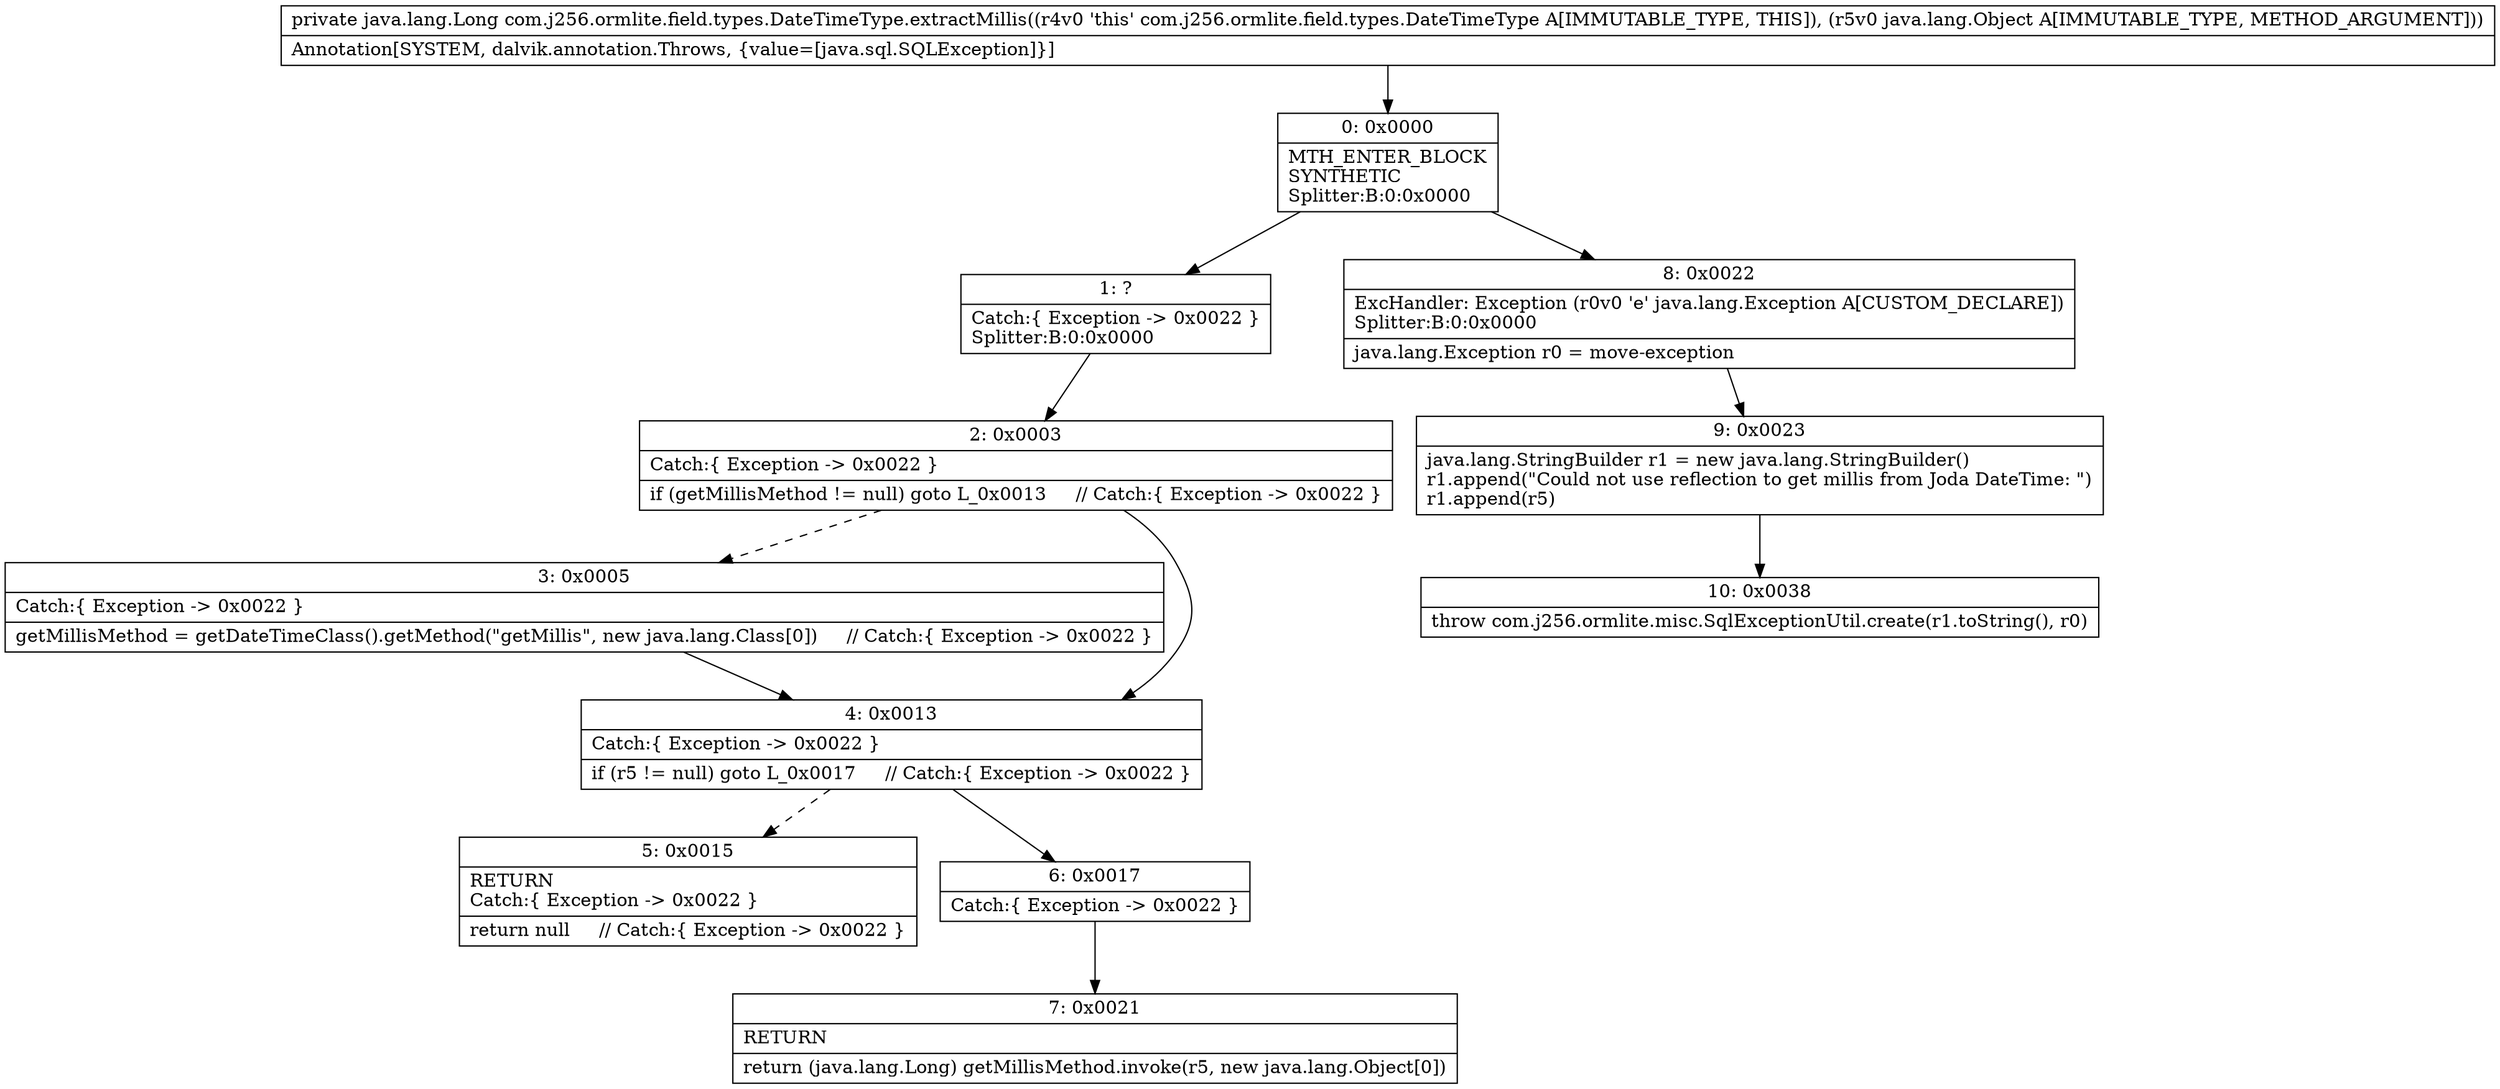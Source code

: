 digraph "CFG forcom.j256.ormlite.field.types.DateTimeType.extractMillis(Ljava\/lang\/Object;)Ljava\/lang\/Long;" {
Node_0 [shape=record,label="{0\:\ 0x0000|MTH_ENTER_BLOCK\lSYNTHETIC\lSplitter:B:0:0x0000\l}"];
Node_1 [shape=record,label="{1\:\ ?|Catch:\{ Exception \-\> 0x0022 \}\lSplitter:B:0:0x0000\l}"];
Node_2 [shape=record,label="{2\:\ 0x0003|Catch:\{ Exception \-\> 0x0022 \}\l|if (getMillisMethod != null) goto L_0x0013     \/\/ Catch:\{ Exception \-\> 0x0022 \}\l}"];
Node_3 [shape=record,label="{3\:\ 0x0005|Catch:\{ Exception \-\> 0x0022 \}\l|getMillisMethod = getDateTimeClass().getMethod(\"getMillis\", new java.lang.Class[0])     \/\/ Catch:\{ Exception \-\> 0x0022 \}\l}"];
Node_4 [shape=record,label="{4\:\ 0x0013|Catch:\{ Exception \-\> 0x0022 \}\l|if (r5 != null) goto L_0x0017     \/\/ Catch:\{ Exception \-\> 0x0022 \}\l}"];
Node_5 [shape=record,label="{5\:\ 0x0015|RETURN\lCatch:\{ Exception \-\> 0x0022 \}\l|return null     \/\/ Catch:\{ Exception \-\> 0x0022 \}\l}"];
Node_6 [shape=record,label="{6\:\ 0x0017|Catch:\{ Exception \-\> 0x0022 \}\l}"];
Node_7 [shape=record,label="{7\:\ 0x0021|RETURN\l|return (java.lang.Long) getMillisMethod.invoke(r5, new java.lang.Object[0])\l}"];
Node_8 [shape=record,label="{8\:\ 0x0022|ExcHandler: Exception (r0v0 'e' java.lang.Exception A[CUSTOM_DECLARE])\lSplitter:B:0:0x0000\l|java.lang.Exception r0 = move\-exception\l}"];
Node_9 [shape=record,label="{9\:\ 0x0023|java.lang.StringBuilder r1 = new java.lang.StringBuilder()\lr1.append(\"Could not use reflection to get millis from Joda DateTime: \")\lr1.append(r5)\l}"];
Node_10 [shape=record,label="{10\:\ 0x0038|throw com.j256.ormlite.misc.SqlExceptionUtil.create(r1.toString(), r0)\l}"];
MethodNode[shape=record,label="{private java.lang.Long com.j256.ormlite.field.types.DateTimeType.extractMillis((r4v0 'this' com.j256.ormlite.field.types.DateTimeType A[IMMUTABLE_TYPE, THIS]), (r5v0 java.lang.Object A[IMMUTABLE_TYPE, METHOD_ARGUMENT]))  | Annotation[SYSTEM, dalvik.annotation.Throws, \{value=[java.sql.SQLException]\}]\l}"];
MethodNode -> Node_0;
Node_0 -> Node_1;
Node_0 -> Node_8;
Node_1 -> Node_2;
Node_2 -> Node_3[style=dashed];
Node_2 -> Node_4;
Node_3 -> Node_4;
Node_4 -> Node_5[style=dashed];
Node_4 -> Node_6;
Node_6 -> Node_7;
Node_8 -> Node_9;
Node_9 -> Node_10;
}

